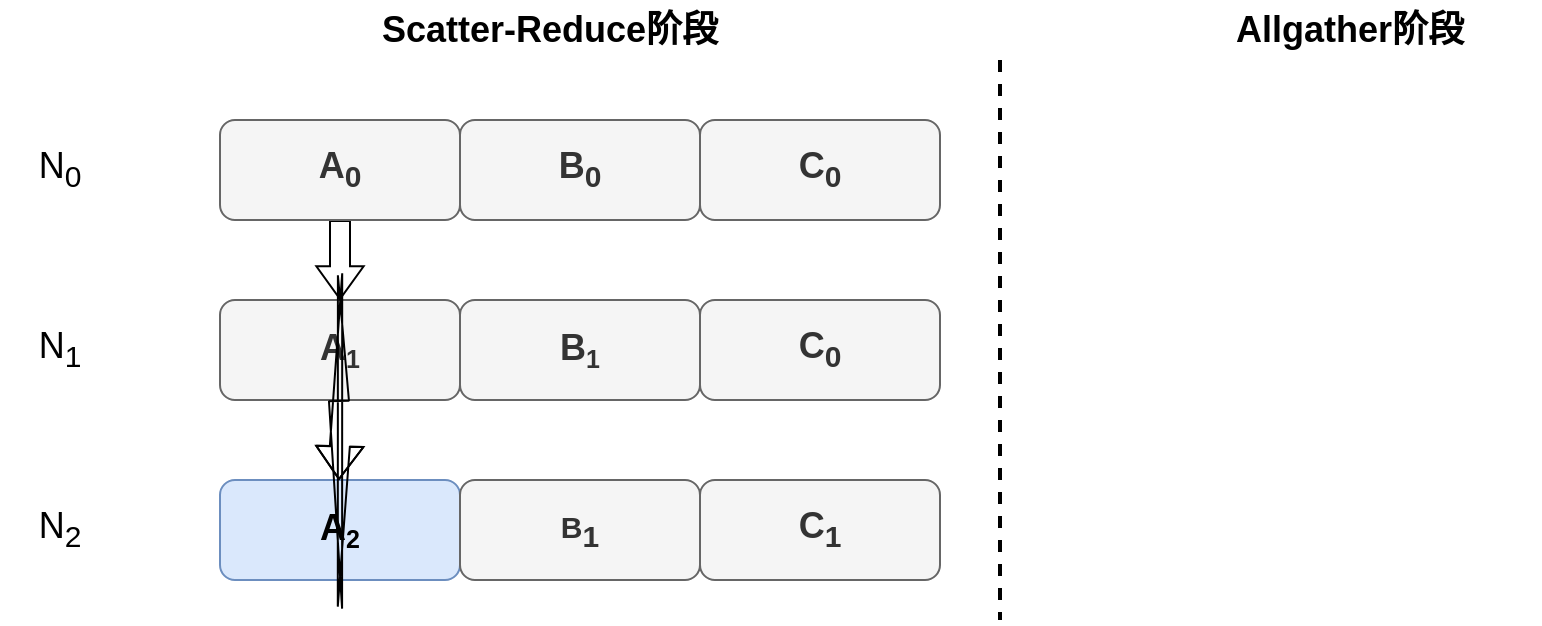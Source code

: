 <mxfile version="20.0.1" type="github">
  <diagram id="QZoD75EK2pMNKqEWIpBd" name="Page-1">
    <mxGraphModel dx="1920" dy="605" grid="1" gridSize="10" guides="1" tooltips="1" connect="1" arrows="1" fold="1" page="1" pageScale="1" pageWidth="827" pageHeight="1169" math="0" shadow="0">
      <root>
        <mxCell id="0" />
        <mxCell id="1" parent="0" />
        <mxCell id="ngBhUCR4Onw7o18NPcVE-176" value="&lt;b&gt;Scatter-Reduce阶段&lt;/b&gt;" style="text;html=1;strokeColor=none;fillColor=none;align=center;verticalAlign=middle;whiteSpace=wrap;rounded=0;shadow=0;fontSize=18;fontColor=#000000;" parent="1" vertex="1">
          <mxGeometry x="80" y="390" width="190" height="30" as="geometry" />
        </mxCell>
        <mxCell id="ngBhUCR4Onw7o18NPcVE-177" value="" style="endArrow=none;dashed=1;html=1;rounded=0;fontSize=18;fontColor=#000000;strokeColor=#000000;strokeWidth=2;" parent="1" edge="1">
          <mxGeometry width="50" height="50" relative="1" as="geometry">
            <mxPoint x="400" y="420" as="sourcePoint" />
            <mxPoint x="400" y="700" as="targetPoint" />
          </mxGeometry>
        </mxCell>
        <mxCell id="ngBhUCR4Onw7o18NPcVE-178" value="&lt;b&gt;Allgather阶段&lt;/b&gt;" style="text;html=1;strokeColor=none;fillColor=none;align=center;verticalAlign=middle;whiteSpace=wrap;rounded=0;shadow=0;fontSize=18;fontColor=#000000;" parent="1" vertex="1">
          <mxGeometry x="480" y="390" width="190" height="30" as="geometry" />
        </mxCell>
        <mxCell id="9lYXtkIO_EvKPlJrzlR4-15" style="edgeStyle=orthogonalEdgeStyle;shape=flexArrow;rounded=0;orthogonalLoop=1;jettySize=auto;html=1;exitX=0.5;exitY=1;exitDx=0;exitDy=0;fontSize=18;endWidth=12.632;endSize=5.105;" edge="1" parent="1" source="9lYXtkIO_EvKPlJrzlR4-1" target="9lYXtkIO_EvKPlJrzlR4-6">
          <mxGeometry relative="1" as="geometry" />
        </mxCell>
        <mxCell id="9lYXtkIO_EvKPlJrzlR4-1" value="A&lt;sub&gt;&lt;font style=&quot;font-size: 15px;&quot;&gt;0&lt;/font&gt;&lt;/sub&gt;" style="rounded=1;whiteSpace=wrap;html=1;shadow=0;fontSize=18;fontStyle=1;fillColor=#f5f5f5;fontColor=#333333;strokeColor=#666666;" vertex="1" parent="1">
          <mxGeometry x="10" y="450" width="120" height="50" as="geometry" />
        </mxCell>
        <mxCell id="9lYXtkIO_EvKPlJrzlR4-2" value="&lt;font style=&quot;font-size: 18px;&quot;&gt;B&lt;sub&gt;0&lt;/sub&gt;&lt;/font&gt;" style="rounded=1;whiteSpace=wrap;html=1;shadow=0;fontSize=18;fontStyle=1;fillColor=#f5f5f5;fontColor=#333333;strokeColor=#666666;" vertex="1" parent="1">
          <mxGeometry x="130" y="450" width="120" height="50" as="geometry" />
        </mxCell>
        <mxCell id="9lYXtkIO_EvKPlJrzlR4-3" value="&lt;span style=&quot;font-size: 18px;&quot;&gt;C&lt;/span&gt;&lt;sub&gt;0&lt;/sub&gt;" style="rounded=1;whiteSpace=wrap;html=1;shadow=0;fontSize=18;fontStyle=1;fillColor=#f5f5f5;fontColor=#333333;strokeColor=#666666;" vertex="1" parent="1">
          <mxGeometry x="250" y="450" width="120" height="50" as="geometry" />
        </mxCell>
        <mxCell id="9lYXtkIO_EvKPlJrzlR4-4" value="&lt;font style=&quot;font-size: 18px;&quot;&gt;N&lt;sub&gt;0&lt;/sub&gt;&lt;/font&gt;" style="text;html=1;strokeColor=none;fillColor=none;align=center;verticalAlign=middle;whiteSpace=wrap;rounded=0;" vertex="1" parent="1">
          <mxGeometry x="-100" y="460" width="60" height="30" as="geometry" />
        </mxCell>
        <mxCell id="9lYXtkIO_EvKPlJrzlR4-5" value="&lt;font style=&quot;font-size: 18px;&quot;&gt;&lt;font style=&quot;&quot;&gt;N&lt;/font&gt;&lt;font style=&quot;&quot;&gt;&lt;sub&gt;1&lt;/sub&gt;&lt;/font&gt;&lt;/font&gt;" style="text;html=1;strokeColor=none;fillColor=none;align=center;verticalAlign=middle;whiteSpace=wrap;rounded=0;" vertex="1" parent="1">
          <mxGeometry x="-100" y="550" width="60" height="30" as="geometry" />
        </mxCell>
        <mxCell id="9lYXtkIO_EvKPlJrzlR4-6" value="A&lt;span style=&quot;font-size: 15px;&quot;&gt;&lt;sub&gt;1&lt;/sub&gt;&lt;/span&gt;" style="rounded=1;whiteSpace=wrap;html=1;shadow=0;fontSize=18;fontStyle=1;fillColor=#f5f5f5;fontColor=#333333;strokeColor=#666666;" vertex="1" parent="1">
          <mxGeometry x="10" y="540" width="120" height="50" as="geometry" />
        </mxCell>
        <mxCell id="9lYXtkIO_EvKPlJrzlR4-7" value="B&lt;span style=&quot;font-size: 15px;&quot;&gt;&lt;sub&gt;1&lt;/sub&gt;&lt;/span&gt;" style="rounded=1;whiteSpace=wrap;html=1;shadow=0;fontSize=18;fontStyle=1;fillColor=#f5f5f5;fontColor=#333333;strokeColor=#666666;" vertex="1" parent="1">
          <mxGeometry x="130" y="540" width="120" height="50" as="geometry" />
        </mxCell>
        <mxCell id="9lYXtkIO_EvKPlJrzlR4-8" value="&lt;span style=&quot;&quot;&gt;C&lt;/span&gt;&lt;sub style=&quot;&quot;&gt;0&lt;/sub&gt;" style="rounded=1;whiteSpace=wrap;html=1;shadow=0;fontSize=18;fontStyle=1;fillColor=#f5f5f5;fontColor=#333333;strokeColor=#666666;" vertex="1" parent="1">
          <mxGeometry x="250" y="540" width="120" height="50" as="geometry" />
        </mxCell>
        <mxCell id="9lYXtkIO_EvKPlJrzlR4-9" value="&lt;font style=&quot;font-size: 18px;&quot;&gt;N&lt;/font&gt;&lt;font style=&quot;font-size: 18px;&quot;&gt;&lt;sub&gt;2&lt;/sub&gt;&lt;/font&gt;" style="text;html=1;strokeColor=none;fillColor=none;align=center;verticalAlign=middle;whiteSpace=wrap;rounded=0;" vertex="1" parent="1">
          <mxGeometry x="-100" y="640" width="60" height="30" as="geometry" />
        </mxCell>
        <mxCell id="9lYXtkIO_EvKPlJrzlR4-10" value="&lt;font style=&quot;font-size: 18px;&quot;&gt;A&lt;/font&gt;&lt;span style=&quot;font-size: 15px;&quot;&gt;&lt;sub&gt;2&lt;/sub&gt;&lt;/span&gt;" style="rounded=1;whiteSpace=wrap;html=1;shadow=0;fontSize=18;fontStyle=1;fillColor=#dae8fc;strokeColor=#6c8ebf;" vertex="1" parent="1">
          <mxGeometry x="10" y="630" width="120" height="50" as="geometry" />
        </mxCell>
        <mxCell id="9lYXtkIO_EvKPlJrzlR4-11" value="&lt;span style=&quot;font-size: 15px;&quot;&gt;B&lt;/span&gt;&lt;sub style=&quot;&quot;&gt;1&lt;/sub&gt;" style="rounded=1;whiteSpace=wrap;html=1;shadow=0;fontSize=18;fontStyle=1;fillColor=#f5f5f5;fontColor=#333333;strokeColor=#666666;" vertex="1" parent="1">
          <mxGeometry x="130" y="630" width="120" height="50" as="geometry" />
        </mxCell>
        <mxCell id="9lYXtkIO_EvKPlJrzlR4-12" value="&lt;font style=&quot;font-size: 18px;&quot;&gt;C&lt;sub style=&quot;&quot;&gt;1&lt;/sub&gt;&lt;/font&gt;" style="rounded=1;whiteSpace=wrap;html=1;shadow=0;fontSize=18;fontStyle=1;fillColor=#f5f5f5;fontColor=#333333;strokeColor=#666666;" vertex="1" parent="1">
          <mxGeometry x="250" y="630" width="120" height="50" as="geometry" />
        </mxCell>
        <mxCell id="9lYXtkIO_EvKPlJrzlR4-17" style="edgeStyle=orthogonalEdgeStyle;shape=flexArrow;rounded=0;orthogonalLoop=1;jettySize=auto;html=1;exitX=0.5;exitY=1;exitDx=0;exitDy=0;fontSize=18;endWidth=12.632;endSize=5.105;" edge="1" parent="1">
          <mxGeometry relative="1" as="geometry">
            <mxPoint x="69.47" y="590" as="sourcePoint" />
            <mxPoint x="69.47" y="630" as="targetPoint" />
          </mxGeometry>
        </mxCell>
      </root>
    </mxGraphModel>
  </diagram>
</mxfile>
